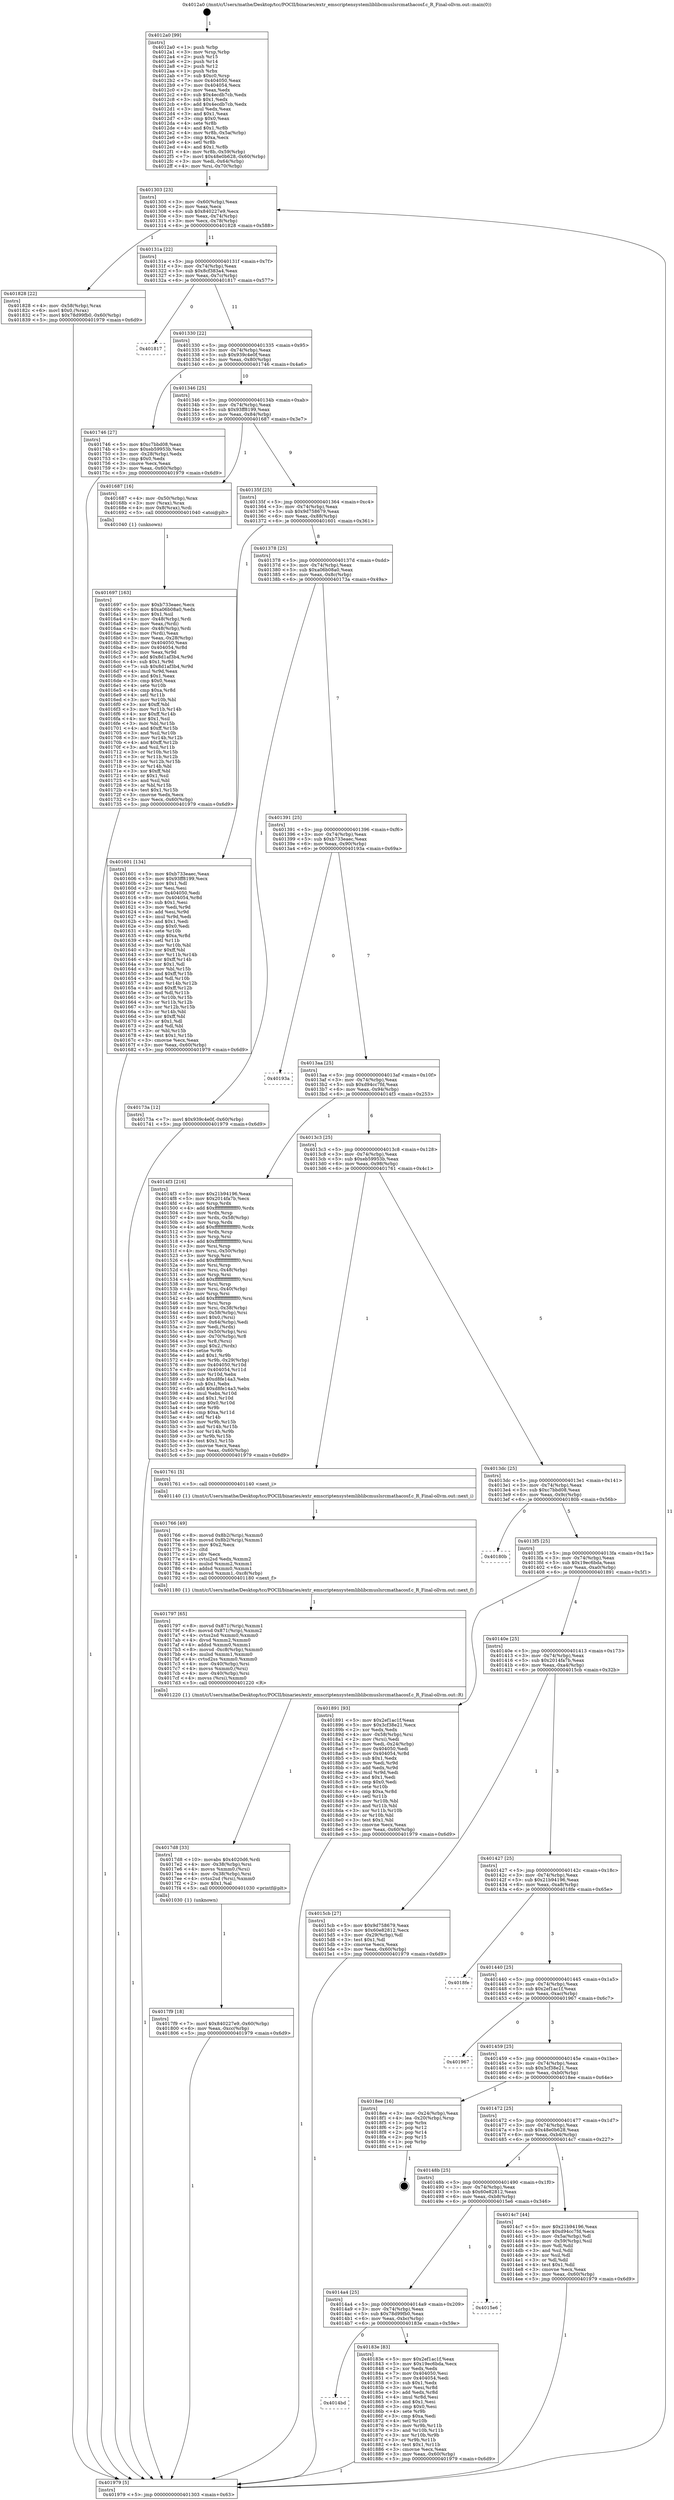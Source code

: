 digraph "0x4012a0" {
  label = "0x4012a0 (/mnt/c/Users/mathe/Desktop/tcc/POCII/binaries/extr_emscriptensystemliblibcmuslsrcmathacosf.c_R_Final-ollvm.out::main(0))"
  labelloc = "t"
  node[shape=record]

  Entry [label="",width=0.3,height=0.3,shape=circle,fillcolor=black,style=filled]
  "0x401303" [label="{
     0x401303 [23]\l
     | [instrs]\l
     &nbsp;&nbsp;0x401303 \<+3\>: mov -0x60(%rbp),%eax\l
     &nbsp;&nbsp;0x401306 \<+2\>: mov %eax,%ecx\l
     &nbsp;&nbsp;0x401308 \<+6\>: sub $0x840227e9,%ecx\l
     &nbsp;&nbsp;0x40130e \<+3\>: mov %eax,-0x74(%rbp)\l
     &nbsp;&nbsp;0x401311 \<+3\>: mov %ecx,-0x78(%rbp)\l
     &nbsp;&nbsp;0x401314 \<+6\>: je 0000000000401828 \<main+0x588\>\l
  }"]
  "0x401828" [label="{
     0x401828 [22]\l
     | [instrs]\l
     &nbsp;&nbsp;0x401828 \<+4\>: mov -0x58(%rbp),%rax\l
     &nbsp;&nbsp;0x40182c \<+6\>: movl $0x0,(%rax)\l
     &nbsp;&nbsp;0x401832 \<+7\>: movl $0x78d99fb0,-0x60(%rbp)\l
     &nbsp;&nbsp;0x401839 \<+5\>: jmp 0000000000401979 \<main+0x6d9\>\l
  }"]
  "0x40131a" [label="{
     0x40131a [22]\l
     | [instrs]\l
     &nbsp;&nbsp;0x40131a \<+5\>: jmp 000000000040131f \<main+0x7f\>\l
     &nbsp;&nbsp;0x40131f \<+3\>: mov -0x74(%rbp),%eax\l
     &nbsp;&nbsp;0x401322 \<+5\>: sub $0x8cf383a4,%eax\l
     &nbsp;&nbsp;0x401327 \<+3\>: mov %eax,-0x7c(%rbp)\l
     &nbsp;&nbsp;0x40132a \<+6\>: je 0000000000401817 \<main+0x577\>\l
  }"]
  Exit [label="",width=0.3,height=0.3,shape=circle,fillcolor=black,style=filled,peripheries=2]
  "0x401817" [label="{
     0x401817\l
  }", style=dashed]
  "0x401330" [label="{
     0x401330 [22]\l
     | [instrs]\l
     &nbsp;&nbsp;0x401330 \<+5\>: jmp 0000000000401335 \<main+0x95\>\l
     &nbsp;&nbsp;0x401335 \<+3\>: mov -0x74(%rbp),%eax\l
     &nbsp;&nbsp;0x401338 \<+5\>: sub $0x939c4e0f,%eax\l
     &nbsp;&nbsp;0x40133d \<+3\>: mov %eax,-0x80(%rbp)\l
     &nbsp;&nbsp;0x401340 \<+6\>: je 0000000000401746 \<main+0x4a6\>\l
  }"]
  "0x4014bd" [label="{
     0x4014bd\l
  }", style=dashed]
  "0x401746" [label="{
     0x401746 [27]\l
     | [instrs]\l
     &nbsp;&nbsp;0x401746 \<+5\>: mov $0xc7bbd08,%eax\l
     &nbsp;&nbsp;0x40174b \<+5\>: mov $0xeb59953b,%ecx\l
     &nbsp;&nbsp;0x401750 \<+3\>: mov -0x28(%rbp),%edx\l
     &nbsp;&nbsp;0x401753 \<+3\>: cmp $0x0,%edx\l
     &nbsp;&nbsp;0x401756 \<+3\>: cmove %ecx,%eax\l
     &nbsp;&nbsp;0x401759 \<+3\>: mov %eax,-0x60(%rbp)\l
     &nbsp;&nbsp;0x40175c \<+5\>: jmp 0000000000401979 \<main+0x6d9\>\l
  }"]
  "0x401346" [label="{
     0x401346 [25]\l
     | [instrs]\l
     &nbsp;&nbsp;0x401346 \<+5\>: jmp 000000000040134b \<main+0xab\>\l
     &nbsp;&nbsp;0x40134b \<+3\>: mov -0x74(%rbp),%eax\l
     &nbsp;&nbsp;0x40134e \<+5\>: sub $0x93ff8199,%eax\l
     &nbsp;&nbsp;0x401353 \<+6\>: mov %eax,-0x84(%rbp)\l
     &nbsp;&nbsp;0x401359 \<+6\>: je 0000000000401687 \<main+0x3e7\>\l
  }"]
  "0x40183e" [label="{
     0x40183e [83]\l
     | [instrs]\l
     &nbsp;&nbsp;0x40183e \<+5\>: mov $0x2ef1ac1f,%eax\l
     &nbsp;&nbsp;0x401843 \<+5\>: mov $0x19ec6bda,%ecx\l
     &nbsp;&nbsp;0x401848 \<+2\>: xor %edx,%edx\l
     &nbsp;&nbsp;0x40184a \<+7\>: mov 0x404050,%esi\l
     &nbsp;&nbsp;0x401851 \<+7\>: mov 0x404054,%edi\l
     &nbsp;&nbsp;0x401858 \<+3\>: sub $0x1,%edx\l
     &nbsp;&nbsp;0x40185b \<+3\>: mov %esi,%r8d\l
     &nbsp;&nbsp;0x40185e \<+3\>: add %edx,%r8d\l
     &nbsp;&nbsp;0x401861 \<+4\>: imul %r8d,%esi\l
     &nbsp;&nbsp;0x401865 \<+3\>: and $0x1,%esi\l
     &nbsp;&nbsp;0x401868 \<+3\>: cmp $0x0,%esi\l
     &nbsp;&nbsp;0x40186b \<+4\>: sete %r9b\l
     &nbsp;&nbsp;0x40186f \<+3\>: cmp $0xa,%edi\l
     &nbsp;&nbsp;0x401872 \<+4\>: setl %r10b\l
     &nbsp;&nbsp;0x401876 \<+3\>: mov %r9b,%r11b\l
     &nbsp;&nbsp;0x401879 \<+3\>: and %r10b,%r11b\l
     &nbsp;&nbsp;0x40187c \<+3\>: xor %r10b,%r9b\l
     &nbsp;&nbsp;0x40187f \<+3\>: or %r9b,%r11b\l
     &nbsp;&nbsp;0x401882 \<+4\>: test $0x1,%r11b\l
     &nbsp;&nbsp;0x401886 \<+3\>: cmovne %ecx,%eax\l
     &nbsp;&nbsp;0x401889 \<+3\>: mov %eax,-0x60(%rbp)\l
     &nbsp;&nbsp;0x40188c \<+5\>: jmp 0000000000401979 \<main+0x6d9\>\l
  }"]
  "0x401687" [label="{
     0x401687 [16]\l
     | [instrs]\l
     &nbsp;&nbsp;0x401687 \<+4\>: mov -0x50(%rbp),%rax\l
     &nbsp;&nbsp;0x40168b \<+3\>: mov (%rax),%rax\l
     &nbsp;&nbsp;0x40168e \<+4\>: mov 0x8(%rax),%rdi\l
     &nbsp;&nbsp;0x401692 \<+5\>: call 0000000000401040 \<atoi@plt\>\l
     | [calls]\l
     &nbsp;&nbsp;0x401040 \{1\} (unknown)\l
  }"]
  "0x40135f" [label="{
     0x40135f [25]\l
     | [instrs]\l
     &nbsp;&nbsp;0x40135f \<+5\>: jmp 0000000000401364 \<main+0xc4\>\l
     &nbsp;&nbsp;0x401364 \<+3\>: mov -0x74(%rbp),%eax\l
     &nbsp;&nbsp;0x401367 \<+5\>: sub $0x9d758679,%eax\l
     &nbsp;&nbsp;0x40136c \<+6\>: mov %eax,-0x88(%rbp)\l
     &nbsp;&nbsp;0x401372 \<+6\>: je 0000000000401601 \<main+0x361\>\l
  }"]
  "0x4014a4" [label="{
     0x4014a4 [25]\l
     | [instrs]\l
     &nbsp;&nbsp;0x4014a4 \<+5\>: jmp 00000000004014a9 \<main+0x209\>\l
     &nbsp;&nbsp;0x4014a9 \<+3\>: mov -0x74(%rbp),%eax\l
     &nbsp;&nbsp;0x4014ac \<+5\>: sub $0x78d99fb0,%eax\l
     &nbsp;&nbsp;0x4014b1 \<+6\>: mov %eax,-0xbc(%rbp)\l
     &nbsp;&nbsp;0x4014b7 \<+6\>: je 000000000040183e \<main+0x59e\>\l
  }"]
  "0x401601" [label="{
     0x401601 [134]\l
     | [instrs]\l
     &nbsp;&nbsp;0x401601 \<+5\>: mov $0xb733eaec,%eax\l
     &nbsp;&nbsp;0x401606 \<+5\>: mov $0x93ff8199,%ecx\l
     &nbsp;&nbsp;0x40160b \<+2\>: mov $0x1,%dl\l
     &nbsp;&nbsp;0x40160d \<+2\>: xor %esi,%esi\l
     &nbsp;&nbsp;0x40160f \<+7\>: mov 0x404050,%edi\l
     &nbsp;&nbsp;0x401616 \<+8\>: mov 0x404054,%r8d\l
     &nbsp;&nbsp;0x40161e \<+3\>: sub $0x1,%esi\l
     &nbsp;&nbsp;0x401621 \<+3\>: mov %edi,%r9d\l
     &nbsp;&nbsp;0x401624 \<+3\>: add %esi,%r9d\l
     &nbsp;&nbsp;0x401627 \<+4\>: imul %r9d,%edi\l
     &nbsp;&nbsp;0x40162b \<+3\>: and $0x1,%edi\l
     &nbsp;&nbsp;0x40162e \<+3\>: cmp $0x0,%edi\l
     &nbsp;&nbsp;0x401631 \<+4\>: sete %r10b\l
     &nbsp;&nbsp;0x401635 \<+4\>: cmp $0xa,%r8d\l
     &nbsp;&nbsp;0x401639 \<+4\>: setl %r11b\l
     &nbsp;&nbsp;0x40163d \<+3\>: mov %r10b,%bl\l
     &nbsp;&nbsp;0x401640 \<+3\>: xor $0xff,%bl\l
     &nbsp;&nbsp;0x401643 \<+3\>: mov %r11b,%r14b\l
     &nbsp;&nbsp;0x401646 \<+4\>: xor $0xff,%r14b\l
     &nbsp;&nbsp;0x40164a \<+3\>: xor $0x1,%dl\l
     &nbsp;&nbsp;0x40164d \<+3\>: mov %bl,%r15b\l
     &nbsp;&nbsp;0x401650 \<+4\>: and $0xff,%r15b\l
     &nbsp;&nbsp;0x401654 \<+3\>: and %dl,%r10b\l
     &nbsp;&nbsp;0x401657 \<+3\>: mov %r14b,%r12b\l
     &nbsp;&nbsp;0x40165a \<+4\>: and $0xff,%r12b\l
     &nbsp;&nbsp;0x40165e \<+3\>: and %dl,%r11b\l
     &nbsp;&nbsp;0x401661 \<+3\>: or %r10b,%r15b\l
     &nbsp;&nbsp;0x401664 \<+3\>: or %r11b,%r12b\l
     &nbsp;&nbsp;0x401667 \<+3\>: xor %r12b,%r15b\l
     &nbsp;&nbsp;0x40166a \<+3\>: or %r14b,%bl\l
     &nbsp;&nbsp;0x40166d \<+3\>: xor $0xff,%bl\l
     &nbsp;&nbsp;0x401670 \<+3\>: or $0x1,%dl\l
     &nbsp;&nbsp;0x401673 \<+2\>: and %dl,%bl\l
     &nbsp;&nbsp;0x401675 \<+3\>: or %bl,%r15b\l
     &nbsp;&nbsp;0x401678 \<+4\>: test $0x1,%r15b\l
     &nbsp;&nbsp;0x40167c \<+3\>: cmovne %ecx,%eax\l
     &nbsp;&nbsp;0x40167f \<+3\>: mov %eax,-0x60(%rbp)\l
     &nbsp;&nbsp;0x401682 \<+5\>: jmp 0000000000401979 \<main+0x6d9\>\l
  }"]
  "0x401378" [label="{
     0x401378 [25]\l
     | [instrs]\l
     &nbsp;&nbsp;0x401378 \<+5\>: jmp 000000000040137d \<main+0xdd\>\l
     &nbsp;&nbsp;0x40137d \<+3\>: mov -0x74(%rbp),%eax\l
     &nbsp;&nbsp;0x401380 \<+5\>: sub $0xa06b08a0,%eax\l
     &nbsp;&nbsp;0x401385 \<+6\>: mov %eax,-0x8c(%rbp)\l
     &nbsp;&nbsp;0x40138b \<+6\>: je 000000000040173a \<main+0x49a\>\l
  }"]
  "0x4015e6" [label="{
     0x4015e6\l
  }", style=dashed]
  "0x40173a" [label="{
     0x40173a [12]\l
     | [instrs]\l
     &nbsp;&nbsp;0x40173a \<+7\>: movl $0x939c4e0f,-0x60(%rbp)\l
     &nbsp;&nbsp;0x401741 \<+5\>: jmp 0000000000401979 \<main+0x6d9\>\l
  }"]
  "0x401391" [label="{
     0x401391 [25]\l
     | [instrs]\l
     &nbsp;&nbsp;0x401391 \<+5\>: jmp 0000000000401396 \<main+0xf6\>\l
     &nbsp;&nbsp;0x401396 \<+3\>: mov -0x74(%rbp),%eax\l
     &nbsp;&nbsp;0x401399 \<+5\>: sub $0xb733eaec,%eax\l
     &nbsp;&nbsp;0x40139e \<+6\>: mov %eax,-0x90(%rbp)\l
     &nbsp;&nbsp;0x4013a4 \<+6\>: je 000000000040193a \<main+0x69a\>\l
  }"]
  "0x4017f9" [label="{
     0x4017f9 [18]\l
     | [instrs]\l
     &nbsp;&nbsp;0x4017f9 \<+7\>: movl $0x840227e9,-0x60(%rbp)\l
     &nbsp;&nbsp;0x401800 \<+6\>: mov %eax,-0xcc(%rbp)\l
     &nbsp;&nbsp;0x401806 \<+5\>: jmp 0000000000401979 \<main+0x6d9\>\l
  }"]
  "0x40193a" [label="{
     0x40193a\l
  }", style=dashed]
  "0x4013aa" [label="{
     0x4013aa [25]\l
     | [instrs]\l
     &nbsp;&nbsp;0x4013aa \<+5\>: jmp 00000000004013af \<main+0x10f\>\l
     &nbsp;&nbsp;0x4013af \<+3\>: mov -0x74(%rbp),%eax\l
     &nbsp;&nbsp;0x4013b2 \<+5\>: sub $0xd94cc7fd,%eax\l
     &nbsp;&nbsp;0x4013b7 \<+6\>: mov %eax,-0x94(%rbp)\l
     &nbsp;&nbsp;0x4013bd \<+6\>: je 00000000004014f3 \<main+0x253\>\l
  }"]
  "0x4017d8" [label="{
     0x4017d8 [33]\l
     | [instrs]\l
     &nbsp;&nbsp;0x4017d8 \<+10\>: movabs $0x4020d6,%rdi\l
     &nbsp;&nbsp;0x4017e2 \<+4\>: mov -0x38(%rbp),%rsi\l
     &nbsp;&nbsp;0x4017e6 \<+4\>: movss %xmm0,(%rsi)\l
     &nbsp;&nbsp;0x4017ea \<+4\>: mov -0x38(%rbp),%rsi\l
     &nbsp;&nbsp;0x4017ee \<+4\>: cvtss2sd (%rsi),%xmm0\l
     &nbsp;&nbsp;0x4017f2 \<+2\>: mov $0x1,%al\l
     &nbsp;&nbsp;0x4017f4 \<+5\>: call 0000000000401030 \<printf@plt\>\l
     | [calls]\l
     &nbsp;&nbsp;0x401030 \{1\} (unknown)\l
  }"]
  "0x4014f3" [label="{
     0x4014f3 [216]\l
     | [instrs]\l
     &nbsp;&nbsp;0x4014f3 \<+5\>: mov $0x21b94196,%eax\l
     &nbsp;&nbsp;0x4014f8 \<+5\>: mov $0x2014fa7b,%ecx\l
     &nbsp;&nbsp;0x4014fd \<+3\>: mov %rsp,%rdx\l
     &nbsp;&nbsp;0x401500 \<+4\>: add $0xfffffffffffffff0,%rdx\l
     &nbsp;&nbsp;0x401504 \<+3\>: mov %rdx,%rsp\l
     &nbsp;&nbsp;0x401507 \<+4\>: mov %rdx,-0x58(%rbp)\l
     &nbsp;&nbsp;0x40150b \<+3\>: mov %rsp,%rdx\l
     &nbsp;&nbsp;0x40150e \<+4\>: add $0xfffffffffffffff0,%rdx\l
     &nbsp;&nbsp;0x401512 \<+3\>: mov %rdx,%rsp\l
     &nbsp;&nbsp;0x401515 \<+3\>: mov %rsp,%rsi\l
     &nbsp;&nbsp;0x401518 \<+4\>: add $0xfffffffffffffff0,%rsi\l
     &nbsp;&nbsp;0x40151c \<+3\>: mov %rsi,%rsp\l
     &nbsp;&nbsp;0x40151f \<+4\>: mov %rsi,-0x50(%rbp)\l
     &nbsp;&nbsp;0x401523 \<+3\>: mov %rsp,%rsi\l
     &nbsp;&nbsp;0x401526 \<+4\>: add $0xfffffffffffffff0,%rsi\l
     &nbsp;&nbsp;0x40152a \<+3\>: mov %rsi,%rsp\l
     &nbsp;&nbsp;0x40152d \<+4\>: mov %rsi,-0x48(%rbp)\l
     &nbsp;&nbsp;0x401531 \<+3\>: mov %rsp,%rsi\l
     &nbsp;&nbsp;0x401534 \<+4\>: add $0xfffffffffffffff0,%rsi\l
     &nbsp;&nbsp;0x401538 \<+3\>: mov %rsi,%rsp\l
     &nbsp;&nbsp;0x40153b \<+4\>: mov %rsi,-0x40(%rbp)\l
     &nbsp;&nbsp;0x40153f \<+3\>: mov %rsp,%rsi\l
     &nbsp;&nbsp;0x401542 \<+4\>: add $0xfffffffffffffff0,%rsi\l
     &nbsp;&nbsp;0x401546 \<+3\>: mov %rsi,%rsp\l
     &nbsp;&nbsp;0x401549 \<+4\>: mov %rsi,-0x38(%rbp)\l
     &nbsp;&nbsp;0x40154d \<+4\>: mov -0x58(%rbp),%rsi\l
     &nbsp;&nbsp;0x401551 \<+6\>: movl $0x0,(%rsi)\l
     &nbsp;&nbsp;0x401557 \<+3\>: mov -0x64(%rbp),%edi\l
     &nbsp;&nbsp;0x40155a \<+2\>: mov %edi,(%rdx)\l
     &nbsp;&nbsp;0x40155c \<+4\>: mov -0x50(%rbp),%rsi\l
     &nbsp;&nbsp;0x401560 \<+4\>: mov -0x70(%rbp),%r8\l
     &nbsp;&nbsp;0x401564 \<+3\>: mov %r8,(%rsi)\l
     &nbsp;&nbsp;0x401567 \<+3\>: cmpl $0x2,(%rdx)\l
     &nbsp;&nbsp;0x40156a \<+4\>: setne %r9b\l
     &nbsp;&nbsp;0x40156e \<+4\>: and $0x1,%r9b\l
     &nbsp;&nbsp;0x401572 \<+4\>: mov %r9b,-0x29(%rbp)\l
     &nbsp;&nbsp;0x401576 \<+8\>: mov 0x404050,%r10d\l
     &nbsp;&nbsp;0x40157e \<+8\>: mov 0x404054,%r11d\l
     &nbsp;&nbsp;0x401586 \<+3\>: mov %r10d,%ebx\l
     &nbsp;&nbsp;0x401589 \<+6\>: sub $0xd8fe14a3,%ebx\l
     &nbsp;&nbsp;0x40158f \<+3\>: sub $0x1,%ebx\l
     &nbsp;&nbsp;0x401592 \<+6\>: add $0xd8fe14a3,%ebx\l
     &nbsp;&nbsp;0x401598 \<+4\>: imul %ebx,%r10d\l
     &nbsp;&nbsp;0x40159c \<+4\>: and $0x1,%r10d\l
     &nbsp;&nbsp;0x4015a0 \<+4\>: cmp $0x0,%r10d\l
     &nbsp;&nbsp;0x4015a4 \<+4\>: sete %r9b\l
     &nbsp;&nbsp;0x4015a8 \<+4\>: cmp $0xa,%r11d\l
     &nbsp;&nbsp;0x4015ac \<+4\>: setl %r14b\l
     &nbsp;&nbsp;0x4015b0 \<+3\>: mov %r9b,%r15b\l
     &nbsp;&nbsp;0x4015b3 \<+3\>: and %r14b,%r15b\l
     &nbsp;&nbsp;0x4015b6 \<+3\>: xor %r14b,%r9b\l
     &nbsp;&nbsp;0x4015b9 \<+3\>: or %r9b,%r15b\l
     &nbsp;&nbsp;0x4015bc \<+4\>: test $0x1,%r15b\l
     &nbsp;&nbsp;0x4015c0 \<+3\>: cmovne %ecx,%eax\l
     &nbsp;&nbsp;0x4015c3 \<+3\>: mov %eax,-0x60(%rbp)\l
     &nbsp;&nbsp;0x4015c6 \<+5\>: jmp 0000000000401979 \<main+0x6d9\>\l
  }"]
  "0x4013c3" [label="{
     0x4013c3 [25]\l
     | [instrs]\l
     &nbsp;&nbsp;0x4013c3 \<+5\>: jmp 00000000004013c8 \<main+0x128\>\l
     &nbsp;&nbsp;0x4013c8 \<+3\>: mov -0x74(%rbp),%eax\l
     &nbsp;&nbsp;0x4013cb \<+5\>: sub $0xeb59953b,%eax\l
     &nbsp;&nbsp;0x4013d0 \<+6\>: mov %eax,-0x98(%rbp)\l
     &nbsp;&nbsp;0x4013d6 \<+6\>: je 0000000000401761 \<main+0x4c1\>\l
  }"]
  "0x401797" [label="{
     0x401797 [65]\l
     | [instrs]\l
     &nbsp;&nbsp;0x401797 \<+8\>: movsd 0x871(%rip),%xmm1\l
     &nbsp;&nbsp;0x40179f \<+8\>: movsd 0x871(%rip),%xmm2\l
     &nbsp;&nbsp;0x4017a7 \<+4\>: cvtss2sd %xmm0,%xmm0\l
     &nbsp;&nbsp;0x4017ab \<+4\>: divsd %xmm2,%xmm0\l
     &nbsp;&nbsp;0x4017af \<+4\>: addsd %xmm0,%xmm1\l
     &nbsp;&nbsp;0x4017b3 \<+8\>: movsd -0xc8(%rbp),%xmm0\l
     &nbsp;&nbsp;0x4017bb \<+4\>: mulsd %xmm1,%xmm0\l
     &nbsp;&nbsp;0x4017bf \<+4\>: cvtsd2ss %xmm0,%xmm0\l
     &nbsp;&nbsp;0x4017c3 \<+4\>: mov -0x40(%rbp),%rsi\l
     &nbsp;&nbsp;0x4017c7 \<+4\>: movss %xmm0,(%rsi)\l
     &nbsp;&nbsp;0x4017cb \<+4\>: mov -0x40(%rbp),%rsi\l
     &nbsp;&nbsp;0x4017cf \<+4\>: movss (%rsi),%xmm0\l
     &nbsp;&nbsp;0x4017d3 \<+5\>: call 0000000000401220 \<R\>\l
     | [calls]\l
     &nbsp;&nbsp;0x401220 \{1\} (/mnt/c/Users/mathe/Desktop/tcc/POCII/binaries/extr_emscriptensystemliblibcmuslsrcmathacosf.c_R_Final-ollvm.out::R)\l
  }"]
  "0x401761" [label="{
     0x401761 [5]\l
     | [instrs]\l
     &nbsp;&nbsp;0x401761 \<+5\>: call 0000000000401140 \<next_i\>\l
     | [calls]\l
     &nbsp;&nbsp;0x401140 \{1\} (/mnt/c/Users/mathe/Desktop/tcc/POCII/binaries/extr_emscriptensystemliblibcmuslsrcmathacosf.c_R_Final-ollvm.out::next_i)\l
  }"]
  "0x4013dc" [label="{
     0x4013dc [25]\l
     | [instrs]\l
     &nbsp;&nbsp;0x4013dc \<+5\>: jmp 00000000004013e1 \<main+0x141\>\l
     &nbsp;&nbsp;0x4013e1 \<+3\>: mov -0x74(%rbp),%eax\l
     &nbsp;&nbsp;0x4013e4 \<+5\>: sub $0xc7bbd08,%eax\l
     &nbsp;&nbsp;0x4013e9 \<+6\>: mov %eax,-0x9c(%rbp)\l
     &nbsp;&nbsp;0x4013ef \<+6\>: je 000000000040180b \<main+0x56b\>\l
  }"]
  "0x401766" [label="{
     0x401766 [49]\l
     | [instrs]\l
     &nbsp;&nbsp;0x401766 \<+8\>: movsd 0x8b2(%rip),%xmm0\l
     &nbsp;&nbsp;0x40176e \<+8\>: movsd 0x8b2(%rip),%xmm1\l
     &nbsp;&nbsp;0x401776 \<+5\>: mov $0x2,%ecx\l
     &nbsp;&nbsp;0x40177b \<+1\>: cltd\l
     &nbsp;&nbsp;0x40177c \<+2\>: idiv %ecx\l
     &nbsp;&nbsp;0x40177e \<+4\>: cvtsi2sd %edx,%xmm2\l
     &nbsp;&nbsp;0x401782 \<+4\>: mulsd %xmm2,%xmm1\l
     &nbsp;&nbsp;0x401786 \<+4\>: addsd %xmm0,%xmm1\l
     &nbsp;&nbsp;0x40178a \<+8\>: movsd %xmm1,-0xc8(%rbp)\l
     &nbsp;&nbsp;0x401792 \<+5\>: call 0000000000401180 \<next_f\>\l
     | [calls]\l
     &nbsp;&nbsp;0x401180 \{1\} (/mnt/c/Users/mathe/Desktop/tcc/POCII/binaries/extr_emscriptensystemliblibcmuslsrcmathacosf.c_R_Final-ollvm.out::next_f)\l
  }"]
  "0x40180b" [label="{
     0x40180b\l
  }", style=dashed]
  "0x4013f5" [label="{
     0x4013f5 [25]\l
     | [instrs]\l
     &nbsp;&nbsp;0x4013f5 \<+5\>: jmp 00000000004013fa \<main+0x15a\>\l
     &nbsp;&nbsp;0x4013fa \<+3\>: mov -0x74(%rbp),%eax\l
     &nbsp;&nbsp;0x4013fd \<+5\>: sub $0x19ec6bda,%eax\l
     &nbsp;&nbsp;0x401402 \<+6\>: mov %eax,-0xa0(%rbp)\l
     &nbsp;&nbsp;0x401408 \<+6\>: je 0000000000401891 \<main+0x5f1\>\l
  }"]
  "0x401697" [label="{
     0x401697 [163]\l
     | [instrs]\l
     &nbsp;&nbsp;0x401697 \<+5\>: mov $0xb733eaec,%ecx\l
     &nbsp;&nbsp;0x40169c \<+5\>: mov $0xa06b08a0,%edx\l
     &nbsp;&nbsp;0x4016a1 \<+3\>: mov $0x1,%sil\l
     &nbsp;&nbsp;0x4016a4 \<+4\>: mov -0x48(%rbp),%rdi\l
     &nbsp;&nbsp;0x4016a8 \<+2\>: mov %eax,(%rdi)\l
     &nbsp;&nbsp;0x4016aa \<+4\>: mov -0x48(%rbp),%rdi\l
     &nbsp;&nbsp;0x4016ae \<+2\>: mov (%rdi),%eax\l
     &nbsp;&nbsp;0x4016b0 \<+3\>: mov %eax,-0x28(%rbp)\l
     &nbsp;&nbsp;0x4016b3 \<+7\>: mov 0x404050,%eax\l
     &nbsp;&nbsp;0x4016ba \<+8\>: mov 0x404054,%r8d\l
     &nbsp;&nbsp;0x4016c2 \<+3\>: mov %eax,%r9d\l
     &nbsp;&nbsp;0x4016c5 \<+7\>: add $0x8d1af3b4,%r9d\l
     &nbsp;&nbsp;0x4016cc \<+4\>: sub $0x1,%r9d\l
     &nbsp;&nbsp;0x4016d0 \<+7\>: sub $0x8d1af3b4,%r9d\l
     &nbsp;&nbsp;0x4016d7 \<+4\>: imul %r9d,%eax\l
     &nbsp;&nbsp;0x4016db \<+3\>: and $0x1,%eax\l
     &nbsp;&nbsp;0x4016de \<+3\>: cmp $0x0,%eax\l
     &nbsp;&nbsp;0x4016e1 \<+4\>: sete %r10b\l
     &nbsp;&nbsp;0x4016e5 \<+4\>: cmp $0xa,%r8d\l
     &nbsp;&nbsp;0x4016e9 \<+4\>: setl %r11b\l
     &nbsp;&nbsp;0x4016ed \<+3\>: mov %r10b,%bl\l
     &nbsp;&nbsp;0x4016f0 \<+3\>: xor $0xff,%bl\l
     &nbsp;&nbsp;0x4016f3 \<+3\>: mov %r11b,%r14b\l
     &nbsp;&nbsp;0x4016f6 \<+4\>: xor $0xff,%r14b\l
     &nbsp;&nbsp;0x4016fa \<+4\>: xor $0x1,%sil\l
     &nbsp;&nbsp;0x4016fe \<+3\>: mov %bl,%r15b\l
     &nbsp;&nbsp;0x401701 \<+4\>: and $0xff,%r15b\l
     &nbsp;&nbsp;0x401705 \<+3\>: and %sil,%r10b\l
     &nbsp;&nbsp;0x401708 \<+3\>: mov %r14b,%r12b\l
     &nbsp;&nbsp;0x40170b \<+4\>: and $0xff,%r12b\l
     &nbsp;&nbsp;0x40170f \<+3\>: and %sil,%r11b\l
     &nbsp;&nbsp;0x401712 \<+3\>: or %r10b,%r15b\l
     &nbsp;&nbsp;0x401715 \<+3\>: or %r11b,%r12b\l
     &nbsp;&nbsp;0x401718 \<+3\>: xor %r12b,%r15b\l
     &nbsp;&nbsp;0x40171b \<+3\>: or %r14b,%bl\l
     &nbsp;&nbsp;0x40171e \<+3\>: xor $0xff,%bl\l
     &nbsp;&nbsp;0x401721 \<+4\>: or $0x1,%sil\l
     &nbsp;&nbsp;0x401725 \<+3\>: and %sil,%bl\l
     &nbsp;&nbsp;0x401728 \<+3\>: or %bl,%r15b\l
     &nbsp;&nbsp;0x40172b \<+4\>: test $0x1,%r15b\l
     &nbsp;&nbsp;0x40172f \<+3\>: cmovne %edx,%ecx\l
     &nbsp;&nbsp;0x401732 \<+3\>: mov %ecx,-0x60(%rbp)\l
     &nbsp;&nbsp;0x401735 \<+5\>: jmp 0000000000401979 \<main+0x6d9\>\l
  }"]
  "0x401891" [label="{
     0x401891 [93]\l
     | [instrs]\l
     &nbsp;&nbsp;0x401891 \<+5\>: mov $0x2ef1ac1f,%eax\l
     &nbsp;&nbsp;0x401896 \<+5\>: mov $0x3cf38e21,%ecx\l
     &nbsp;&nbsp;0x40189b \<+2\>: xor %edx,%edx\l
     &nbsp;&nbsp;0x40189d \<+4\>: mov -0x58(%rbp),%rsi\l
     &nbsp;&nbsp;0x4018a1 \<+2\>: mov (%rsi),%edi\l
     &nbsp;&nbsp;0x4018a3 \<+3\>: mov %edi,-0x24(%rbp)\l
     &nbsp;&nbsp;0x4018a6 \<+7\>: mov 0x404050,%edi\l
     &nbsp;&nbsp;0x4018ad \<+8\>: mov 0x404054,%r8d\l
     &nbsp;&nbsp;0x4018b5 \<+3\>: sub $0x1,%edx\l
     &nbsp;&nbsp;0x4018b8 \<+3\>: mov %edi,%r9d\l
     &nbsp;&nbsp;0x4018bb \<+3\>: add %edx,%r9d\l
     &nbsp;&nbsp;0x4018be \<+4\>: imul %r9d,%edi\l
     &nbsp;&nbsp;0x4018c2 \<+3\>: and $0x1,%edi\l
     &nbsp;&nbsp;0x4018c5 \<+3\>: cmp $0x0,%edi\l
     &nbsp;&nbsp;0x4018c8 \<+4\>: sete %r10b\l
     &nbsp;&nbsp;0x4018cc \<+4\>: cmp $0xa,%r8d\l
     &nbsp;&nbsp;0x4018d0 \<+4\>: setl %r11b\l
     &nbsp;&nbsp;0x4018d4 \<+3\>: mov %r10b,%bl\l
     &nbsp;&nbsp;0x4018d7 \<+3\>: and %r11b,%bl\l
     &nbsp;&nbsp;0x4018da \<+3\>: xor %r11b,%r10b\l
     &nbsp;&nbsp;0x4018dd \<+3\>: or %r10b,%bl\l
     &nbsp;&nbsp;0x4018e0 \<+3\>: test $0x1,%bl\l
     &nbsp;&nbsp;0x4018e3 \<+3\>: cmovne %ecx,%eax\l
     &nbsp;&nbsp;0x4018e6 \<+3\>: mov %eax,-0x60(%rbp)\l
     &nbsp;&nbsp;0x4018e9 \<+5\>: jmp 0000000000401979 \<main+0x6d9\>\l
  }"]
  "0x40140e" [label="{
     0x40140e [25]\l
     | [instrs]\l
     &nbsp;&nbsp;0x40140e \<+5\>: jmp 0000000000401413 \<main+0x173\>\l
     &nbsp;&nbsp;0x401413 \<+3\>: mov -0x74(%rbp),%eax\l
     &nbsp;&nbsp;0x401416 \<+5\>: sub $0x2014fa7b,%eax\l
     &nbsp;&nbsp;0x40141b \<+6\>: mov %eax,-0xa4(%rbp)\l
     &nbsp;&nbsp;0x401421 \<+6\>: je 00000000004015cb \<main+0x32b\>\l
  }"]
  "0x4012a0" [label="{
     0x4012a0 [99]\l
     | [instrs]\l
     &nbsp;&nbsp;0x4012a0 \<+1\>: push %rbp\l
     &nbsp;&nbsp;0x4012a1 \<+3\>: mov %rsp,%rbp\l
     &nbsp;&nbsp;0x4012a4 \<+2\>: push %r15\l
     &nbsp;&nbsp;0x4012a6 \<+2\>: push %r14\l
     &nbsp;&nbsp;0x4012a8 \<+2\>: push %r12\l
     &nbsp;&nbsp;0x4012aa \<+1\>: push %rbx\l
     &nbsp;&nbsp;0x4012ab \<+7\>: sub $0xc0,%rsp\l
     &nbsp;&nbsp;0x4012b2 \<+7\>: mov 0x404050,%eax\l
     &nbsp;&nbsp;0x4012b9 \<+7\>: mov 0x404054,%ecx\l
     &nbsp;&nbsp;0x4012c0 \<+2\>: mov %eax,%edx\l
     &nbsp;&nbsp;0x4012c2 \<+6\>: sub $0x4ecdb7cb,%edx\l
     &nbsp;&nbsp;0x4012c8 \<+3\>: sub $0x1,%edx\l
     &nbsp;&nbsp;0x4012cb \<+6\>: add $0x4ecdb7cb,%edx\l
     &nbsp;&nbsp;0x4012d1 \<+3\>: imul %edx,%eax\l
     &nbsp;&nbsp;0x4012d4 \<+3\>: and $0x1,%eax\l
     &nbsp;&nbsp;0x4012d7 \<+3\>: cmp $0x0,%eax\l
     &nbsp;&nbsp;0x4012da \<+4\>: sete %r8b\l
     &nbsp;&nbsp;0x4012de \<+4\>: and $0x1,%r8b\l
     &nbsp;&nbsp;0x4012e2 \<+4\>: mov %r8b,-0x5a(%rbp)\l
     &nbsp;&nbsp;0x4012e6 \<+3\>: cmp $0xa,%ecx\l
     &nbsp;&nbsp;0x4012e9 \<+4\>: setl %r8b\l
     &nbsp;&nbsp;0x4012ed \<+4\>: and $0x1,%r8b\l
     &nbsp;&nbsp;0x4012f1 \<+4\>: mov %r8b,-0x59(%rbp)\l
     &nbsp;&nbsp;0x4012f5 \<+7\>: movl $0x48e0b628,-0x60(%rbp)\l
     &nbsp;&nbsp;0x4012fc \<+3\>: mov %edi,-0x64(%rbp)\l
     &nbsp;&nbsp;0x4012ff \<+4\>: mov %rsi,-0x70(%rbp)\l
  }"]
  "0x4015cb" [label="{
     0x4015cb [27]\l
     | [instrs]\l
     &nbsp;&nbsp;0x4015cb \<+5\>: mov $0x9d758679,%eax\l
     &nbsp;&nbsp;0x4015d0 \<+5\>: mov $0x60e82812,%ecx\l
     &nbsp;&nbsp;0x4015d5 \<+3\>: mov -0x29(%rbp),%dl\l
     &nbsp;&nbsp;0x4015d8 \<+3\>: test $0x1,%dl\l
     &nbsp;&nbsp;0x4015db \<+3\>: cmovne %ecx,%eax\l
     &nbsp;&nbsp;0x4015de \<+3\>: mov %eax,-0x60(%rbp)\l
     &nbsp;&nbsp;0x4015e1 \<+5\>: jmp 0000000000401979 \<main+0x6d9\>\l
  }"]
  "0x401427" [label="{
     0x401427 [25]\l
     | [instrs]\l
     &nbsp;&nbsp;0x401427 \<+5\>: jmp 000000000040142c \<main+0x18c\>\l
     &nbsp;&nbsp;0x40142c \<+3\>: mov -0x74(%rbp),%eax\l
     &nbsp;&nbsp;0x40142f \<+5\>: sub $0x21b94196,%eax\l
     &nbsp;&nbsp;0x401434 \<+6\>: mov %eax,-0xa8(%rbp)\l
     &nbsp;&nbsp;0x40143a \<+6\>: je 00000000004018fe \<main+0x65e\>\l
  }"]
  "0x401979" [label="{
     0x401979 [5]\l
     | [instrs]\l
     &nbsp;&nbsp;0x401979 \<+5\>: jmp 0000000000401303 \<main+0x63\>\l
  }"]
  "0x4018fe" [label="{
     0x4018fe\l
  }", style=dashed]
  "0x401440" [label="{
     0x401440 [25]\l
     | [instrs]\l
     &nbsp;&nbsp;0x401440 \<+5\>: jmp 0000000000401445 \<main+0x1a5\>\l
     &nbsp;&nbsp;0x401445 \<+3\>: mov -0x74(%rbp),%eax\l
     &nbsp;&nbsp;0x401448 \<+5\>: sub $0x2ef1ac1f,%eax\l
     &nbsp;&nbsp;0x40144d \<+6\>: mov %eax,-0xac(%rbp)\l
     &nbsp;&nbsp;0x401453 \<+6\>: je 0000000000401967 \<main+0x6c7\>\l
  }"]
  "0x40148b" [label="{
     0x40148b [25]\l
     | [instrs]\l
     &nbsp;&nbsp;0x40148b \<+5\>: jmp 0000000000401490 \<main+0x1f0\>\l
     &nbsp;&nbsp;0x401490 \<+3\>: mov -0x74(%rbp),%eax\l
     &nbsp;&nbsp;0x401493 \<+5\>: sub $0x60e82812,%eax\l
     &nbsp;&nbsp;0x401498 \<+6\>: mov %eax,-0xb8(%rbp)\l
     &nbsp;&nbsp;0x40149e \<+6\>: je 00000000004015e6 \<main+0x346\>\l
  }"]
  "0x401967" [label="{
     0x401967\l
  }", style=dashed]
  "0x401459" [label="{
     0x401459 [25]\l
     | [instrs]\l
     &nbsp;&nbsp;0x401459 \<+5\>: jmp 000000000040145e \<main+0x1be\>\l
     &nbsp;&nbsp;0x40145e \<+3\>: mov -0x74(%rbp),%eax\l
     &nbsp;&nbsp;0x401461 \<+5\>: sub $0x3cf38e21,%eax\l
     &nbsp;&nbsp;0x401466 \<+6\>: mov %eax,-0xb0(%rbp)\l
     &nbsp;&nbsp;0x40146c \<+6\>: je 00000000004018ee \<main+0x64e\>\l
  }"]
  "0x4014c7" [label="{
     0x4014c7 [44]\l
     | [instrs]\l
     &nbsp;&nbsp;0x4014c7 \<+5\>: mov $0x21b94196,%eax\l
     &nbsp;&nbsp;0x4014cc \<+5\>: mov $0xd94cc7fd,%ecx\l
     &nbsp;&nbsp;0x4014d1 \<+3\>: mov -0x5a(%rbp),%dl\l
     &nbsp;&nbsp;0x4014d4 \<+4\>: mov -0x59(%rbp),%sil\l
     &nbsp;&nbsp;0x4014d8 \<+3\>: mov %dl,%dil\l
     &nbsp;&nbsp;0x4014db \<+3\>: and %sil,%dil\l
     &nbsp;&nbsp;0x4014de \<+3\>: xor %sil,%dl\l
     &nbsp;&nbsp;0x4014e1 \<+3\>: or %dl,%dil\l
     &nbsp;&nbsp;0x4014e4 \<+4\>: test $0x1,%dil\l
     &nbsp;&nbsp;0x4014e8 \<+3\>: cmovne %ecx,%eax\l
     &nbsp;&nbsp;0x4014eb \<+3\>: mov %eax,-0x60(%rbp)\l
     &nbsp;&nbsp;0x4014ee \<+5\>: jmp 0000000000401979 \<main+0x6d9\>\l
  }"]
  "0x4018ee" [label="{
     0x4018ee [16]\l
     | [instrs]\l
     &nbsp;&nbsp;0x4018ee \<+3\>: mov -0x24(%rbp),%eax\l
     &nbsp;&nbsp;0x4018f1 \<+4\>: lea -0x20(%rbp),%rsp\l
     &nbsp;&nbsp;0x4018f5 \<+1\>: pop %rbx\l
     &nbsp;&nbsp;0x4018f6 \<+2\>: pop %r12\l
     &nbsp;&nbsp;0x4018f8 \<+2\>: pop %r14\l
     &nbsp;&nbsp;0x4018fa \<+2\>: pop %r15\l
     &nbsp;&nbsp;0x4018fc \<+1\>: pop %rbp\l
     &nbsp;&nbsp;0x4018fd \<+1\>: ret\l
  }"]
  "0x401472" [label="{
     0x401472 [25]\l
     | [instrs]\l
     &nbsp;&nbsp;0x401472 \<+5\>: jmp 0000000000401477 \<main+0x1d7\>\l
     &nbsp;&nbsp;0x401477 \<+3\>: mov -0x74(%rbp),%eax\l
     &nbsp;&nbsp;0x40147a \<+5\>: sub $0x48e0b628,%eax\l
     &nbsp;&nbsp;0x40147f \<+6\>: mov %eax,-0xb4(%rbp)\l
     &nbsp;&nbsp;0x401485 \<+6\>: je 00000000004014c7 \<main+0x227\>\l
  }"]
  Entry -> "0x4012a0" [label=" 1"]
  "0x401303" -> "0x401828" [label=" 1"]
  "0x401303" -> "0x40131a" [label=" 11"]
  "0x4018ee" -> Exit [label=" 1"]
  "0x40131a" -> "0x401817" [label=" 0"]
  "0x40131a" -> "0x401330" [label=" 11"]
  "0x401891" -> "0x401979" [label=" 1"]
  "0x401330" -> "0x401746" [label=" 1"]
  "0x401330" -> "0x401346" [label=" 10"]
  "0x40183e" -> "0x401979" [label=" 1"]
  "0x401346" -> "0x401687" [label=" 1"]
  "0x401346" -> "0x40135f" [label=" 9"]
  "0x4014a4" -> "0x4014bd" [label=" 0"]
  "0x40135f" -> "0x401601" [label=" 1"]
  "0x40135f" -> "0x401378" [label=" 8"]
  "0x4014a4" -> "0x40183e" [label=" 1"]
  "0x401378" -> "0x40173a" [label=" 1"]
  "0x401378" -> "0x401391" [label=" 7"]
  "0x40148b" -> "0x4014a4" [label=" 1"]
  "0x401391" -> "0x40193a" [label=" 0"]
  "0x401391" -> "0x4013aa" [label=" 7"]
  "0x40148b" -> "0x4015e6" [label=" 0"]
  "0x4013aa" -> "0x4014f3" [label=" 1"]
  "0x4013aa" -> "0x4013c3" [label=" 6"]
  "0x401828" -> "0x401979" [label=" 1"]
  "0x4013c3" -> "0x401761" [label=" 1"]
  "0x4013c3" -> "0x4013dc" [label=" 5"]
  "0x4017f9" -> "0x401979" [label=" 1"]
  "0x4013dc" -> "0x40180b" [label=" 0"]
  "0x4013dc" -> "0x4013f5" [label=" 5"]
  "0x4017d8" -> "0x4017f9" [label=" 1"]
  "0x4013f5" -> "0x401891" [label=" 1"]
  "0x4013f5" -> "0x40140e" [label=" 4"]
  "0x401797" -> "0x4017d8" [label=" 1"]
  "0x40140e" -> "0x4015cb" [label=" 1"]
  "0x40140e" -> "0x401427" [label=" 3"]
  "0x401766" -> "0x401797" [label=" 1"]
  "0x401427" -> "0x4018fe" [label=" 0"]
  "0x401427" -> "0x401440" [label=" 3"]
  "0x401761" -> "0x401766" [label=" 1"]
  "0x401440" -> "0x401967" [label=" 0"]
  "0x401440" -> "0x401459" [label=" 3"]
  "0x401746" -> "0x401979" [label=" 1"]
  "0x401459" -> "0x4018ee" [label=" 1"]
  "0x401459" -> "0x401472" [label=" 2"]
  "0x40173a" -> "0x401979" [label=" 1"]
  "0x401472" -> "0x4014c7" [label=" 1"]
  "0x401472" -> "0x40148b" [label=" 1"]
  "0x4014c7" -> "0x401979" [label=" 1"]
  "0x4012a0" -> "0x401303" [label=" 1"]
  "0x401979" -> "0x401303" [label=" 11"]
  "0x4014f3" -> "0x401979" [label=" 1"]
  "0x4015cb" -> "0x401979" [label=" 1"]
  "0x401601" -> "0x401979" [label=" 1"]
  "0x401687" -> "0x401697" [label=" 1"]
  "0x401697" -> "0x401979" [label=" 1"]
}
